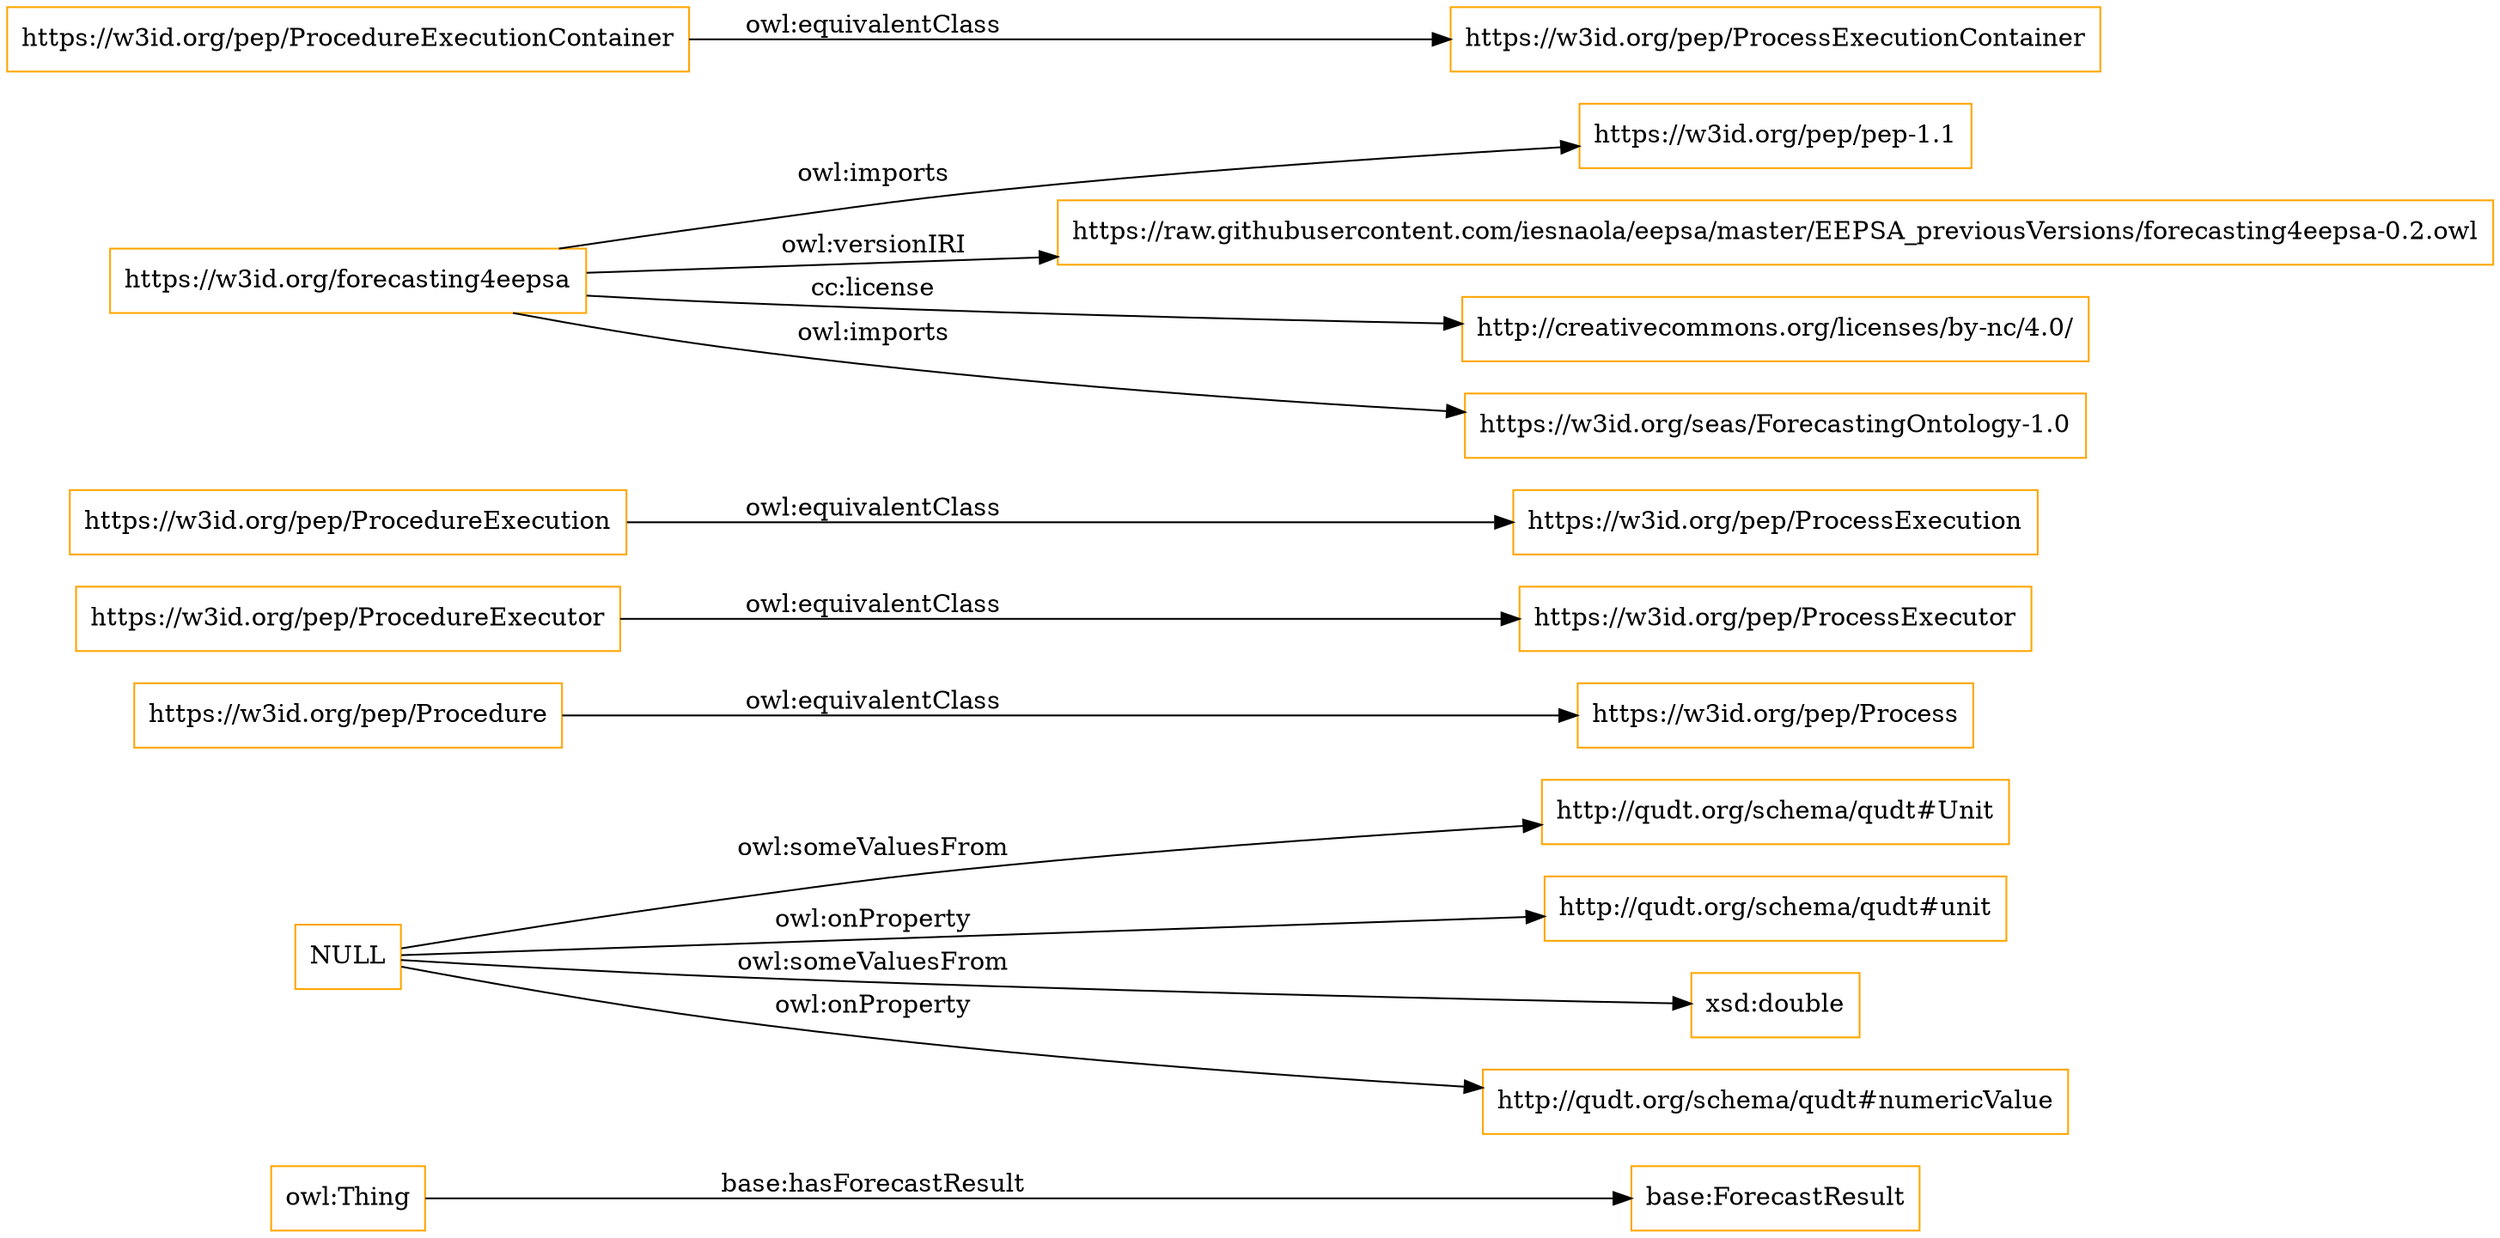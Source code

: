digraph ar2dtool_diagram { 
rankdir=LR;
size="1501"
node [shape = rectangle, color="orange"]; "base:ForecastResult" "http://qudt.org/schema/qudt#Unit" ; /*classes style*/
	"https://w3id.org/pep/Procedure" -> "https://w3id.org/pep/Process" [ label = "owl:equivalentClass" ];
	"https://w3id.org/pep/ProcedureExecutor" -> "https://w3id.org/pep/ProcessExecutor" [ label = "owl:equivalentClass" ];
	"https://w3id.org/pep/ProcedureExecution" -> "https://w3id.org/pep/ProcessExecution" [ label = "owl:equivalentClass" ];
	"NULL" -> "http://qudt.org/schema/qudt#Unit" [ label = "owl:someValuesFrom" ];
	"NULL" -> "http://qudt.org/schema/qudt#unit" [ label = "owl:onProperty" ];
	"NULL" -> "xsd:double" [ label = "owl:someValuesFrom" ];
	"NULL" -> "http://qudt.org/schema/qudt#numericValue" [ label = "owl:onProperty" ];
	"https://w3id.org/forecasting4eepsa" -> "https://w3id.org/pep/pep-1.1" [ label = "owl:imports" ];
	"https://w3id.org/forecasting4eepsa" -> "https://raw.githubusercontent.com/iesnaola/eepsa/master/EEPSA_previousVersions/forecasting4eepsa-0.2.owl" [ label = "owl:versionIRI" ];
	"https://w3id.org/forecasting4eepsa" -> "http://creativecommons.org/licenses/by-nc/4.0/" [ label = "cc:license" ];
	"https://w3id.org/forecasting4eepsa" -> "https://w3id.org/seas/ForecastingOntology-1.0" [ label = "owl:imports" ];
	"https://w3id.org/pep/ProcedureExecutionContainer" -> "https://w3id.org/pep/ProcessExecutionContainer" [ label = "owl:equivalentClass" ];
	"owl:Thing" -> "base:ForecastResult" [ label = "base:hasForecastResult" ];

}
